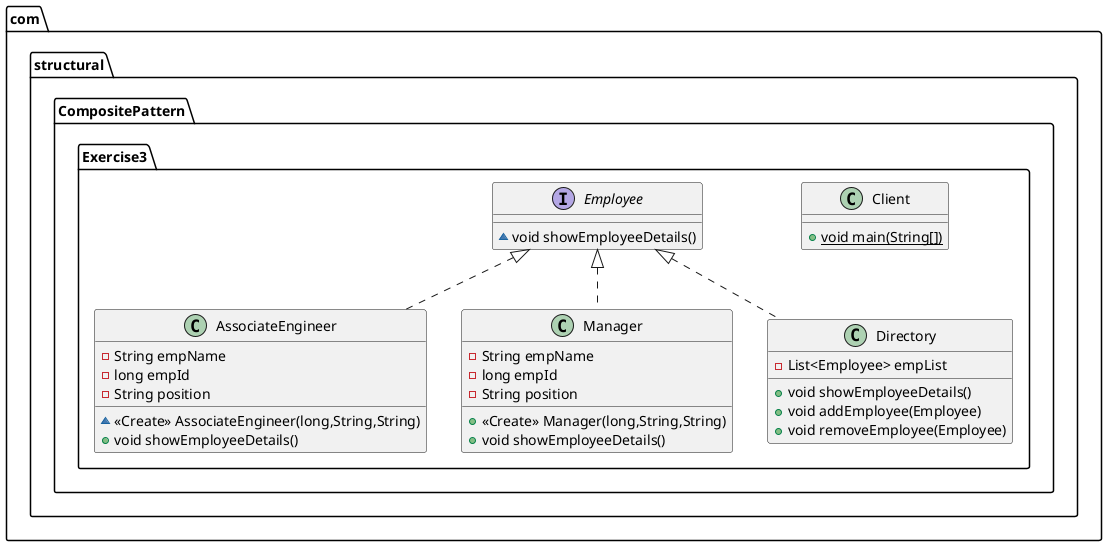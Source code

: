 @startuml
class com.structural.CompositePattern.Exercise3.AssociateEngineer {
- String empName
- long empId
- String position
~ <<Create>> AssociateEngineer(long,String,String)
+ void showEmployeeDetails()
}
class com.structural.CompositePattern.Exercise3.Client {
+ {static} void main(String[])
}
interface com.structural.CompositePattern.Exercise3.Employee {
~ void showEmployeeDetails()
}
class com.structural.CompositePattern.Exercise3.Manager {
- String empName
- long empId
- String position
+ <<Create>> Manager(long,String,String)
+ void showEmployeeDetails()
}
class com.structural.CompositePattern.Exercise3.Directory {
- List<Employee> empList
+ void showEmployeeDetails()
+ void addEmployee(Employee)
+ void removeEmployee(Employee)
}


com.structural.CompositePattern.Exercise3.Employee <|.. com.structural.CompositePattern.Exercise3.AssociateEngineer
com.structural.CompositePattern.Exercise3.Employee <|.. com.structural.CompositePattern.Exercise3.Manager
com.structural.CompositePattern.Exercise3.Employee <|.. com.structural.CompositePattern.Exercise3.Directory
@enduml